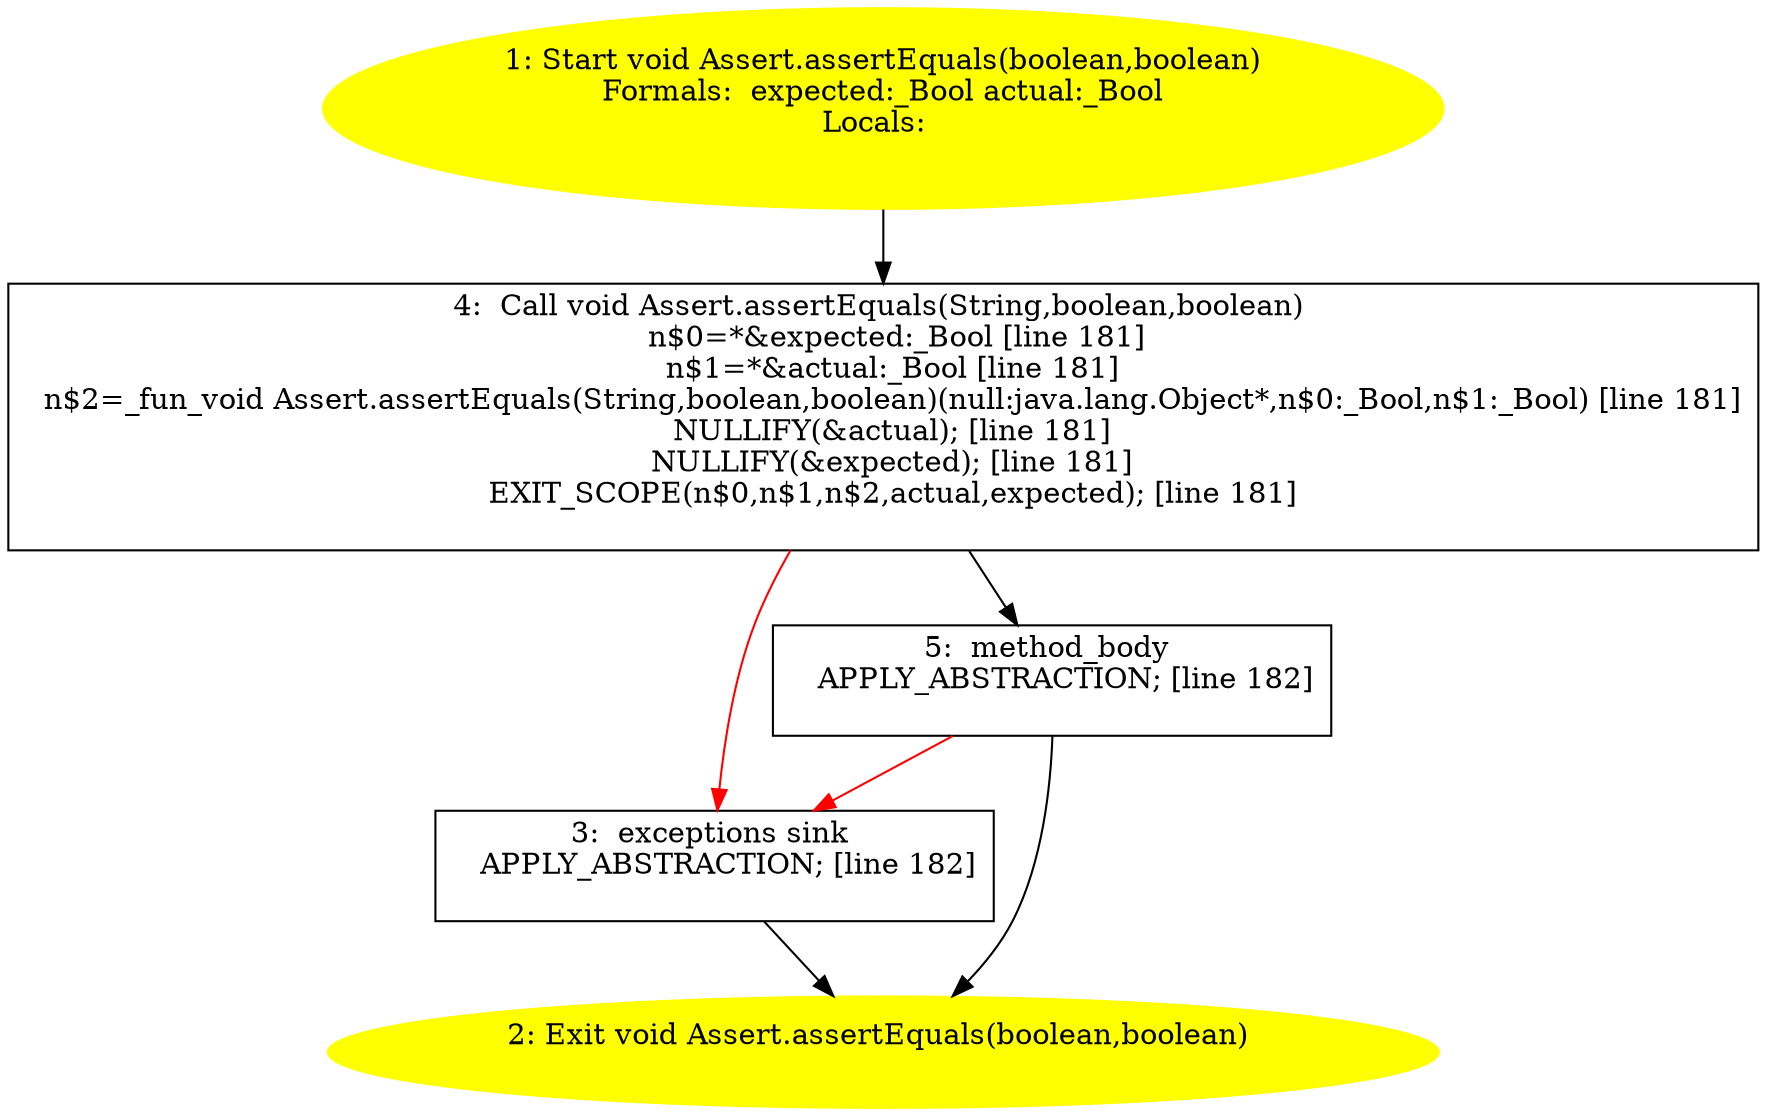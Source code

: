 /* @generated */
digraph cfg {
"junit.framework.Assert.assertEquals(boolean,boolean):void.f4d0c60fd331cb54054f3817878e3ea5_1" [label="1: Start void Assert.assertEquals(boolean,boolean)\nFormals:  expected:_Bool actual:_Bool\nLocals:  \n  " color=yellow style=filled]
	

	 "junit.framework.Assert.assertEquals(boolean,boolean):void.f4d0c60fd331cb54054f3817878e3ea5_1" -> "junit.framework.Assert.assertEquals(boolean,boolean):void.f4d0c60fd331cb54054f3817878e3ea5_4" ;
"junit.framework.Assert.assertEquals(boolean,boolean):void.f4d0c60fd331cb54054f3817878e3ea5_2" [label="2: Exit void Assert.assertEquals(boolean,boolean) \n  " color=yellow style=filled]
	

"junit.framework.Assert.assertEquals(boolean,boolean):void.f4d0c60fd331cb54054f3817878e3ea5_3" [label="3:  exceptions sink \n   APPLY_ABSTRACTION; [line 182]\n " shape="box"]
	

	 "junit.framework.Assert.assertEquals(boolean,boolean):void.f4d0c60fd331cb54054f3817878e3ea5_3" -> "junit.framework.Assert.assertEquals(boolean,boolean):void.f4d0c60fd331cb54054f3817878e3ea5_2" ;
"junit.framework.Assert.assertEquals(boolean,boolean):void.f4d0c60fd331cb54054f3817878e3ea5_4" [label="4:  Call void Assert.assertEquals(String,boolean,boolean) \n   n$0=*&expected:_Bool [line 181]\n  n$1=*&actual:_Bool [line 181]\n  n$2=_fun_void Assert.assertEquals(String,boolean,boolean)(null:java.lang.Object*,n$0:_Bool,n$1:_Bool) [line 181]\n  NULLIFY(&actual); [line 181]\n  NULLIFY(&expected); [line 181]\n  EXIT_SCOPE(n$0,n$1,n$2,actual,expected); [line 181]\n " shape="box"]
	

	 "junit.framework.Assert.assertEquals(boolean,boolean):void.f4d0c60fd331cb54054f3817878e3ea5_4" -> "junit.framework.Assert.assertEquals(boolean,boolean):void.f4d0c60fd331cb54054f3817878e3ea5_5" ;
	 "junit.framework.Assert.assertEquals(boolean,boolean):void.f4d0c60fd331cb54054f3817878e3ea5_4" -> "junit.framework.Assert.assertEquals(boolean,boolean):void.f4d0c60fd331cb54054f3817878e3ea5_3" [color="red" ];
"junit.framework.Assert.assertEquals(boolean,boolean):void.f4d0c60fd331cb54054f3817878e3ea5_5" [label="5:  method_body \n   APPLY_ABSTRACTION; [line 182]\n " shape="box"]
	

	 "junit.framework.Assert.assertEquals(boolean,boolean):void.f4d0c60fd331cb54054f3817878e3ea5_5" -> "junit.framework.Assert.assertEquals(boolean,boolean):void.f4d0c60fd331cb54054f3817878e3ea5_2" ;
	 "junit.framework.Assert.assertEquals(boolean,boolean):void.f4d0c60fd331cb54054f3817878e3ea5_5" -> "junit.framework.Assert.assertEquals(boolean,boolean):void.f4d0c60fd331cb54054f3817878e3ea5_3" [color="red" ];
}
